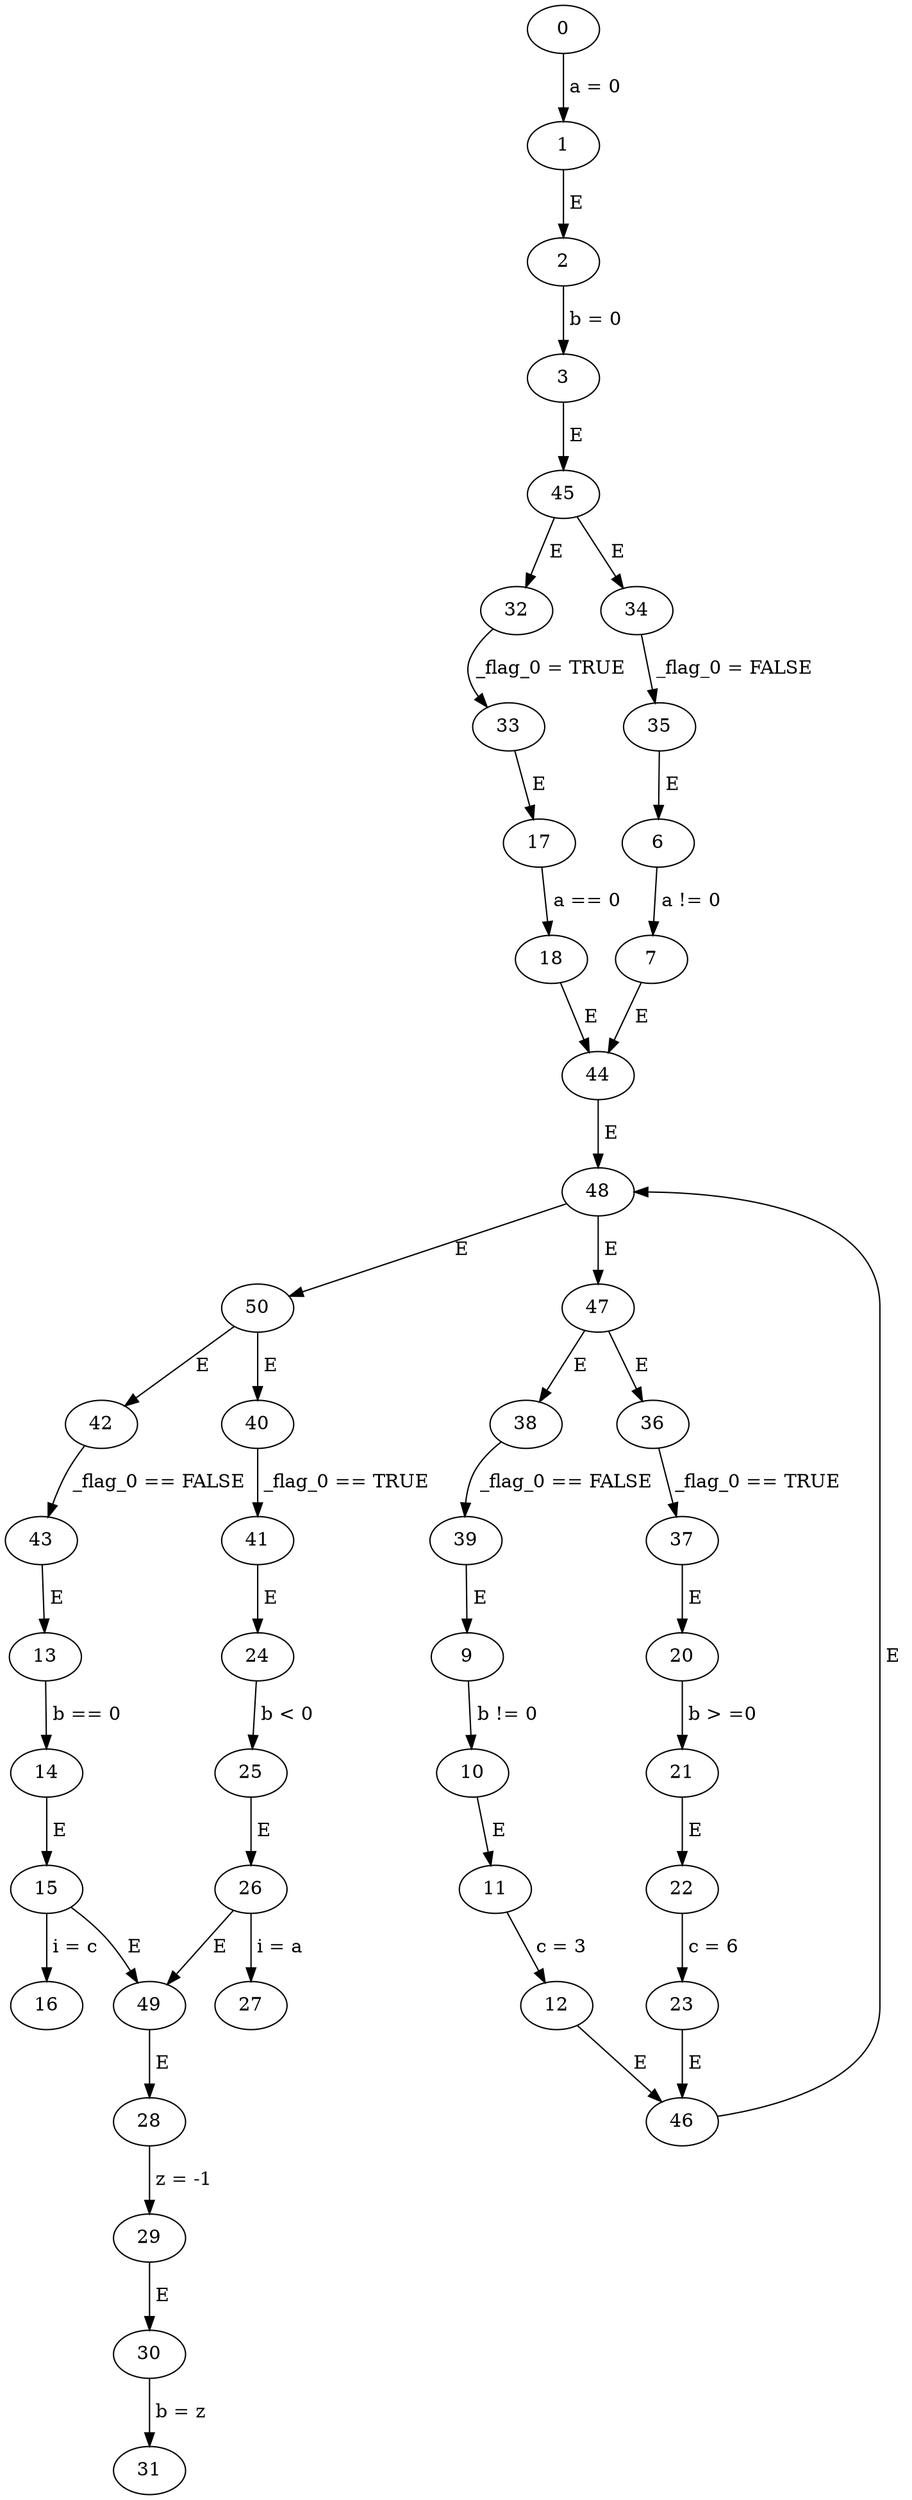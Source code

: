 // ambwhile
digraph {
	29 -> 30 [label=" E "]
	48 -> 50 [label=" E "]
	40 -> 41 [label=" _flag_0 == TRUE "]
	41 -> 24 [label=" E "]
	11 -> 12 [label=" c = 3 "]
	49 -> 28 [label=" E "]
	48 -> 47 [label=" E "]
	43 -> 13 [label=" E "]
	6 -> 7 [label=" a != 0 "]
	10 -> 11 [label=" E "]
	42 -> 43 [label=" _flag_0 == FALSE "]
	3 -> 45 [label=" E "]
	30 -> 31 [label=" b = z "]
	46 -> 48 [label=" E "]
	33 -> 17 [label=" E "]
	14 -> 15 [label=" E "]
	50 -> 40 [label=" E "]
	50 -> 42 [label=" E "]
	28 -> 29 [label=" z = -1 "]
	35 -> 6 [label=" E "]
	26 -> 49 [label=" E "]
	21 -> 22 [label=" E "]
	15 -> 49 [label=" E "]
	32 -> 33 [label=" _flag_0 = TRUE "]
	25 -> 26 [label=" E "]
	45 -> 32 [label=" E "]
	45 -> 34 [label=" E "]
	18 -> 44 [label=" E "]
	34 -> 35 [label=" _flag_0 = FALSE "]
	7 -> 44 [label=" E "]
	37 -> 20 [label=" E "]
	22 -> 23 [label=" c = 6 "]
	17 -> 18 [label=" a == 0 "]
	39 -> 9 [label=" E "]
	15 -> 16 [label=" i = c "]
	44 -> 48 [label=" E "]
	24 -> 25 [label=" b < 0 "]
	0 -> 1 [label=" a = 0 "]
	20 -> 21 [label=" b > =0 "]
	36 -> 37 [label=" _flag_0 == TRUE "]
	1 -> 2 [label=" E "]
	47 -> 36 [label=" E "]
	2 -> 3 [label=" b = 0 "]
	47 -> 38 [label=" E "]
	23 -> 46 [label=" E "]
	38 -> 39 [label=" _flag_0 == FALSE "]
	12 -> 46 [label=" E "]
	13 -> 14 [label=" b == 0 "]
	26 -> 27 [label=" i = a "]
	9 -> 10 [label=" b != 0 "]
}
